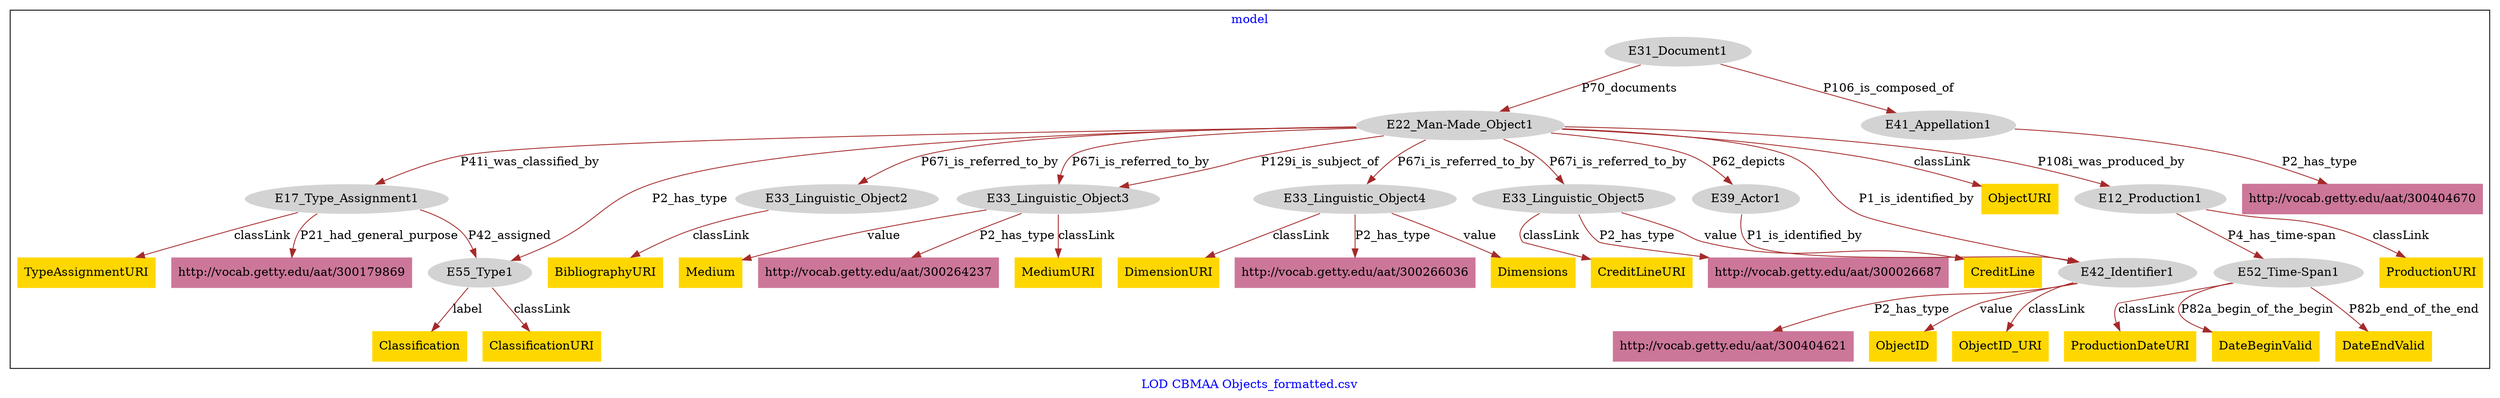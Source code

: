 digraph n0 {
fontcolor="blue"
remincross="true"
label="LOD CBMAA Objects_formatted.csv"
subgraph cluster {
label="model"
n2[style="filled",color="white",fillcolor="lightgray",label="E12_Production1"];
n3[style="filled",color="white",fillcolor="lightgray",label="E52_Time-Span1"];
n4[style="filled",color="white",fillcolor="lightgray",label="E17_Type_Assignment1"];
n5[style="filled",color="white",fillcolor="lightgray",label="E55_Type1"];
n6[style="filled",color="white",fillcolor="lightgray",label="E22_Man-Made_Object1"];
n7[style="filled",color="white",fillcolor="lightgray",label="E33_Linguistic_Object2"];
n8[style="filled",color="white",fillcolor="lightgray",label="E33_Linguistic_Object3"];
n9[style="filled",color="white",fillcolor="lightgray",label="E33_Linguistic_Object4"];
n10[style="filled",color="white",fillcolor="lightgray",label="E33_Linguistic_Object5"];
n11[style="filled",color="white",fillcolor="lightgray",label="E39_Actor1"];
n12[style="filled",color="white",fillcolor="lightgray",label="E31_Document1"];
n13[style="filled",color="white",fillcolor="lightgray",label="E41_Appellation1"];
n14[style="filled",color="white",fillcolor="lightgray",label="E42_Identifier1"];
n15[shape="plaintext",style="filled",fillcolor="gold",label="ObjectID"];
n16[shape="plaintext",style="filled",fillcolor="gold",label="Dimensions"];
n17[shape="plaintext",style="filled",fillcolor="gold",label="CreditLine"];
n18[shape="plaintext",style="filled",fillcolor="gold",label="ProductionURI"];
n19[shape="plaintext",style="filled",fillcolor="gold",label="ObjectID_URI"];
n20[shape="plaintext",style="filled",fillcolor="gold",label="ObjectURI"];
n21[shape="plaintext",style="filled",fillcolor="gold",label="CreditLineURI"];
n22[shape="plaintext",style="filled",fillcolor="gold",label="DateBeginValid"];
n23[shape="plaintext",style="filled",fillcolor="gold",label="MediumURI"];
n24[shape="plaintext",style="filled",fillcolor="gold",label="Medium"];
n25[shape="plaintext",style="filled",fillcolor="gold",label="BibliographyURI"];
n26[shape="plaintext",style="filled",fillcolor="gold",label="DateEndValid"];
n27[shape="plaintext",style="filled",fillcolor="gold",label="ClassificationURI"];
n28[shape="plaintext",style="filled",fillcolor="gold",label="ProductionDateURI"];
n29[shape="plaintext",style="filled",fillcolor="gold",label="DimensionURI"];
n30[shape="plaintext",style="filled",fillcolor="gold",label="Classification"];
n31[shape="plaintext",style="filled",fillcolor="gold",label="TypeAssignmentURI"];
n32[shape="plaintext",style="filled",fillcolor="#CC7799",label="http://vocab.getty.edu/aat/300026687"];
n33[shape="plaintext",style="filled",fillcolor="#CC7799",label="http://vocab.getty.edu/aat/300264237"];
n34[shape="plaintext",style="filled",fillcolor="#CC7799",label="http://vocab.getty.edu/aat/300404621"];
n35[shape="plaintext",style="filled",fillcolor="#CC7799",label="http://vocab.getty.edu/aat/300179869"];
n36[shape="plaintext",style="filled",fillcolor="#CC7799",label="http://vocab.getty.edu/aat/300266036"];
n37[shape="plaintext",style="filled",fillcolor="#CC7799",label="http://vocab.getty.edu/aat/300404670"];
}
n2 -> n3[color="brown",fontcolor="black",label="P4_has_time-span"]
n4 -> n5[color="brown",fontcolor="black",label="P42_assigned"]
n6 -> n2[color="brown",fontcolor="black",label="P108i_was_produced_by"]
n6 -> n4[color="brown",fontcolor="black",label="P41i_was_classified_by"]
n6 -> n7[color="brown",fontcolor="black",label="P67i_is_referred_to_by"]
n6 -> n8[color="brown",fontcolor="black",label="P67i_is_referred_to_by"]
n6 -> n9[color="brown",fontcolor="black",label="P67i_is_referred_to_by"]
n6 -> n10[color="brown",fontcolor="black",label="P67i_is_referred_to_by"]
n6 -> n11[color="brown",fontcolor="black",label="P62_depicts"]
n12 -> n6[color="brown",fontcolor="black",label="P70_documents"]
n12 -> n13[color="brown",fontcolor="black",label="P106_is_composed_of"]
n11 -> n14[color="brown",fontcolor="black",label="P1_is_identified_by"]
n14 -> n15[color="brown",fontcolor="black",label="value"]
n9 -> n16[color="brown",fontcolor="black",label="value"]
n10 -> n17[color="brown",fontcolor="black",label="value"]
n2 -> n18[color="brown",fontcolor="black",label="classLink"]
n14 -> n19[color="brown",fontcolor="black",label="classLink"]
n6 -> n20[color="brown",fontcolor="black",label="classLink"]
n10 -> n21[color="brown",fontcolor="black",label="classLink"]
n3 -> n22[color="brown",fontcolor="black",label="P82a_begin_of_the_begin"]
n8 -> n23[color="brown",fontcolor="black",label="classLink"]
n8 -> n24[color="brown",fontcolor="black",label="value"]
n7 -> n25[color="brown",fontcolor="black",label="classLink"]
n3 -> n26[color="brown",fontcolor="black",label="P82b_end_of_the_end"]
n5 -> n27[color="brown",fontcolor="black",label="classLink"]
n3 -> n28[color="brown",fontcolor="black",label="classLink"]
n9 -> n29[color="brown",fontcolor="black",label="classLink"]
n5 -> n30[color="brown",fontcolor="black",label="label"]
n4 -> n31[color="brown",fontcolor="black",label="classLink"]
n10 -> n32[color="brown",fontcolor="black",label="P2_has_type"]
n6 -> n8[color="brown",fontcolor="black",label="P129i_is_subject_of"]
n8 -> n33[color="brown",fontcolor="black",label="P2_has_type"]
n6 -> n5[color="brown",fontcolor="black",label="P2_has_type"]
n14 -> n34[color="brown",fontcolor="black",label="P2_has_type"]
n6 -> n14[color="brown",fontcolor="black",label="P1_is_identified_by"]
n4 -> n35[color="brown",fontcolor="black",label="P21_had_general_purpose"]
n9 -> n36[color="brown",fontcolor="black",label="P2_has_type"]
n13 -> n37[color="brown",fontcolor="black",label="P2_has_type"]
}
